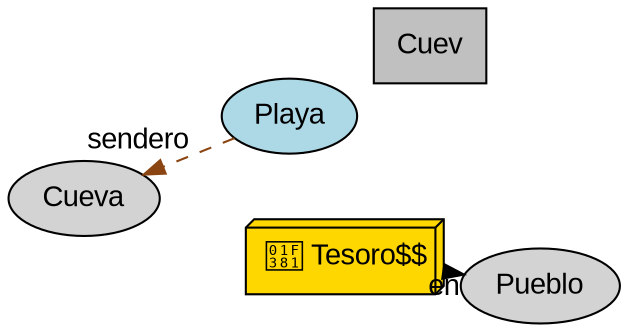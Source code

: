 digraph "Mundo Erroneo" {
  // Configuración general
  graph [layout=neato, splines=true, overlap=false, fontname="Arial"]; // permite uso de coordenadas
  node [fontname="Arial", style=filled];
  edge [fontname="Arial"];

  // Lugares
  "Playa" [shape=ellipse, fillcolor="lightblue", label="Playa", pos="0,0!"];
  "Cuev" [shape=box, fillcolor="gray", label="Cuev", pos="2,1!"];

  // Objetos en coordenadas específicas

  // Objetos en lugares
  "obj_Tesoro$$" [shape=box3d, fillcolor="gold", label="🎁 Tesoro$$"];
  "obj_Tesoro$$" -> "Pueblo" [label="en", style=dotted, arrowhead=normal];

  // Conexiones entre lugares
  "Playa" -> "Cueva" [label="sendero", color="saddlebrown", style=dashed];
}
